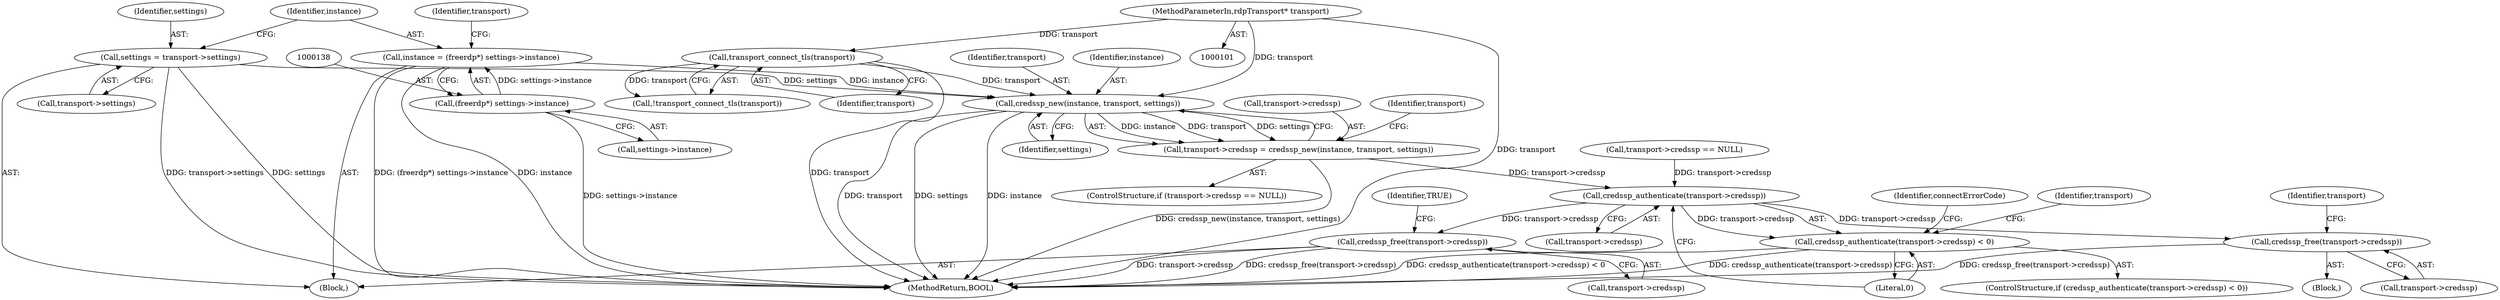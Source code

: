 digraph "0_FreeRDP_0773bb9303d24473fe1185d85a424dfe159aff53_2@pointer" {
"1000152" [label="(Call,credssp_new(instance, transport, settings))"];
"1000135" [label="(Call,instance = (freerdp*) settings->instance)"];
"1000137" [label="(Call,(freerdp*) settings->instance)"];
"1000116" [label="(Call,transport_connect_tls(transport))"];
"1000102" [label="(MethodParameterIn,rdpTransport* transport)"];
"1000130" [label="(Call,settings = transport->settings)"];
"1000148" [label="(Call,transport->credssp = credssp_new(instance, transport, settings))"];
"1000158" [label="(Call,credssp_authenticate(transport->credssp))"];
"1000157" [label="(Call,credssp_authenticate(transport->credssp) < 0)"];
"1000173" [label="(Call,credssp_free(transport->credssp))"];
"1000184" [label="(Call,credssp_free(transport->credssp))"];
"1000145" [label="(Identifier,transport)"];
"1000154" [label="(Identifier,transport)"];
"1000149" [label="(Call,transport->credssp)"];
"1000166" [label="(Identifier,connectErrorCode)"];
"1000117" [label="(Identifier,transport)"];
"1000142" [label="(ControlStructure,if (transport->credssp == NULL))"];
"1000137" [label="(Call,(freerdp*) settings->instance)"];
"1000162" [label="(Literal,0)"];
"1000130" [label="(Call,settings = transport->settings)"];
"1000190" [label="(MethodReturn,BOOL)"];
"1000148" [label="(Call,transport->credssp = credssp_new(instance, transport, settings))"];
"1000155" [label="(Identifier,settings)"];
"1000153" [label="(Identifier,instance)"];
"1000163" [label="(Block,)"];
"1000173" [label="(Call,credssp_free(transport->credssp))"];
"1000179" [label="(Identifier,transport)"];
"1000158" [label="(Call,credssp_authenticate(transport->credssp))"];
"1000189" [label="(Identifier,TRUE)"];
"1000160" [label="(Identifier,transport)"];
"1000115" [label="(Call,!transport_connect_tls(transport))"];
"1000135" [label="(Call,instance = (freerdp*) settings->instance)"];
"1000139" [label="(Call,settings->instance)"];
"1000184" [label="(Call,credssp_free(transport->credssp))"];
"1000143" [label="(Call,transport->credssp == NULL)"];
"1000136" [label="(Identifier,instance)"];
"1000103" [label="(Block,)"];
"1000159" [label="(Call,transport->credssp)"];
"1000131" [label="(Identifier,settings)"];
"1000174" [label="(Call,transport->credssp)"];
"1000132" [label="(Call,transport->settings)"];
"1000116" [label="(Call,transport_connect_tls(transport))"];
"1000157" [label="(Call,credssp_authenticate(transport->credssp) < 0)"];
"1000186" [label="(Identifier,transport)"];
"1000152" [label="(Call,credssp_new(instance, transport, settings))"];
"1000102" [label="(MethodParameterIn,rdpTransport* transport)"];
"1000185" [label="(Call,transport->credssp)"];
"1000156" [label="(ControlStructure,if (credssp_authenticate(transport->credssp) < 0))"];
"1000152" -> "1000148"  [label="AST: "];
"1000152" -> "1000155"  [label="CFG: "];
"1000153" -> "1000152"  [label="AST: "];
"1000154" -> "1000152"  [label="AST: "];
"1000155" -> "1000152"  [label="AST: "];
"1000148" -> "1000152"  [label="CFG: "];
"1000152" -> "1000190"  [label="DDG: transport"];
"1000152" -> "1000190"  [label="DDG: settings"];
"1000152" -> "1000190"  [label="DDG: instance"];
"1000152" -> "1000148"  [label="DDG: instance"];
"1000152" -> "1000148"  [label="DDG: transport"];
"1000152" -> "1000148"  [label="DDG: settings"];
"1000135" -> "1000152"  [label="DDG: instance"];
"1000116" -> "1000152"  [label="DDG: transport"];
"1000102" -> "1000152"  [label="DDG: transport"];
"1000130" -> "1000152"  [label="DDG: settings"];
"1000135" -> "1000103"  [label="AST: "];
"1000135" -> "1000137"  [label="CFG: "];
"1000136" -> "1000135"  [label="AST: "];
"1000137" -> "1000135"  [label="AST: "];
"1000145" -> "1000135"  [label="CFG: "];
"1000135" -> "1000190"  [label="DDG: (freerdp*) settings->instance"];
"1000135" -> "1000190"  [label="DDG: instance"];
"1000137" -> "1000135"  [label="DDG: settings->instance"];
"1000137" -> "1000139"  [label="CFG: "];
"1000138" -> "1000137"  [label="AST: "];
"1000139" -> "1000137"  [label="AST: "];
"1000137" -> "1000190"  [label="DDG: settings->instance"];
"1000116" -> "1000115"  [label="AST: "];
"1000116" -> "1000117"  [label="CFG: "];
"1000117" -> "1000116"  [label="AST: "];
"1000115" -> "1000116"  [label="CFG: "];
"1000116" -> "1000190"  [label="DDG: transport"];
"1000116" -> "1000115"  [label="DDG: transport"];
"1000102" -> "1000116"  [label="DDG: transport"];
"1000102" -> "1000101"  [label="AST: "];
"1000102" -> "1000190"  [label="DDG: transport"];
"1000130" -> "1000103"  [label="AST: "];
"1000130" -> "1000132"  [label="CFG: "];
"1000131" -> "1000130"  [label="AST: "];
"1000132" -> "1000130"  [label="AST: "];
"1000136" -> "1000130"  [label="CFG: "];
"1000130" -> "1000190"  [label="DDG: transport->settings"];
"1000130" -> "1000190"  [label="DDG: settings"];
"1000148" -> "1000142"  [label="AST: "];
"1000149" -> "1000148"  [label="AST: "];
"1000160" -> "1000148"  [label="CFG: "];
"1000148" -> "1000190"  [label="DDG: credssp_new(instance, transport, settings)"];
"1000148" -> "1000158"  [label="DDG: transport->credssp"];
"1000158" -> "1000157"  [label="AST: "];
"1000158" -> "1000159"  [label="CFG: "];
"1000159" -> "1000158"  [label="AST: "];
"1000162" -> "1000158"  [label="CFG: "];
"1000158" -> "1000157"  [label="DDG: transport->credssp"];
"1000143" -> "1000158"  [label="DDG: transport->credssp"];
"1000158" -> "1000173"  [label="DDG: transport->credssp"];
"1000158" -> "1000184"  [label="DDG: transport->credssp"];
"1000157" -> "1000156"  [label="AST: "];
"1000157" -> "1000162"  [label="CFG: "];
"1000162" -> "1000157"  [label="AST: "];
"1000166" -> "1000157"  [label="CFG: "];
"1000186" -> "1000157"  [label="CFG: "];
"1000157" -> "1000190"  [label="DDG: credssp_authenticate(transport->credssp) < 0"];
"1000157" -> "1000190"  [label="DDG: credssp_authenticate(transport->credssp)"];
"1000173" -> "1000163"  [label="AST: "];
"1000173" -> "1000174"  [label="CFG: "];
"1000174" -> "1000173"  [label="AST: "];
"1000179" -> "1000173"  [label="CFG: "];
"1000173" -> "1000190"  [label="DDG: credssp_free(transport->credssp)"];
"1000184" -> "1000103"  [label="AST: "];
"1000184" -> "1000185"  [label="CFG: "];
"1000185" -> "1000184"  [label="AST: "];
"1000189" -> "1000184"  [label="CFG: "];
"1000184" -> "1000190"  [label="DDG: transport->credssp"];
"1000184" -> "1000190"  [label="DDG: credssp_free(transport->credssp)"];
}
